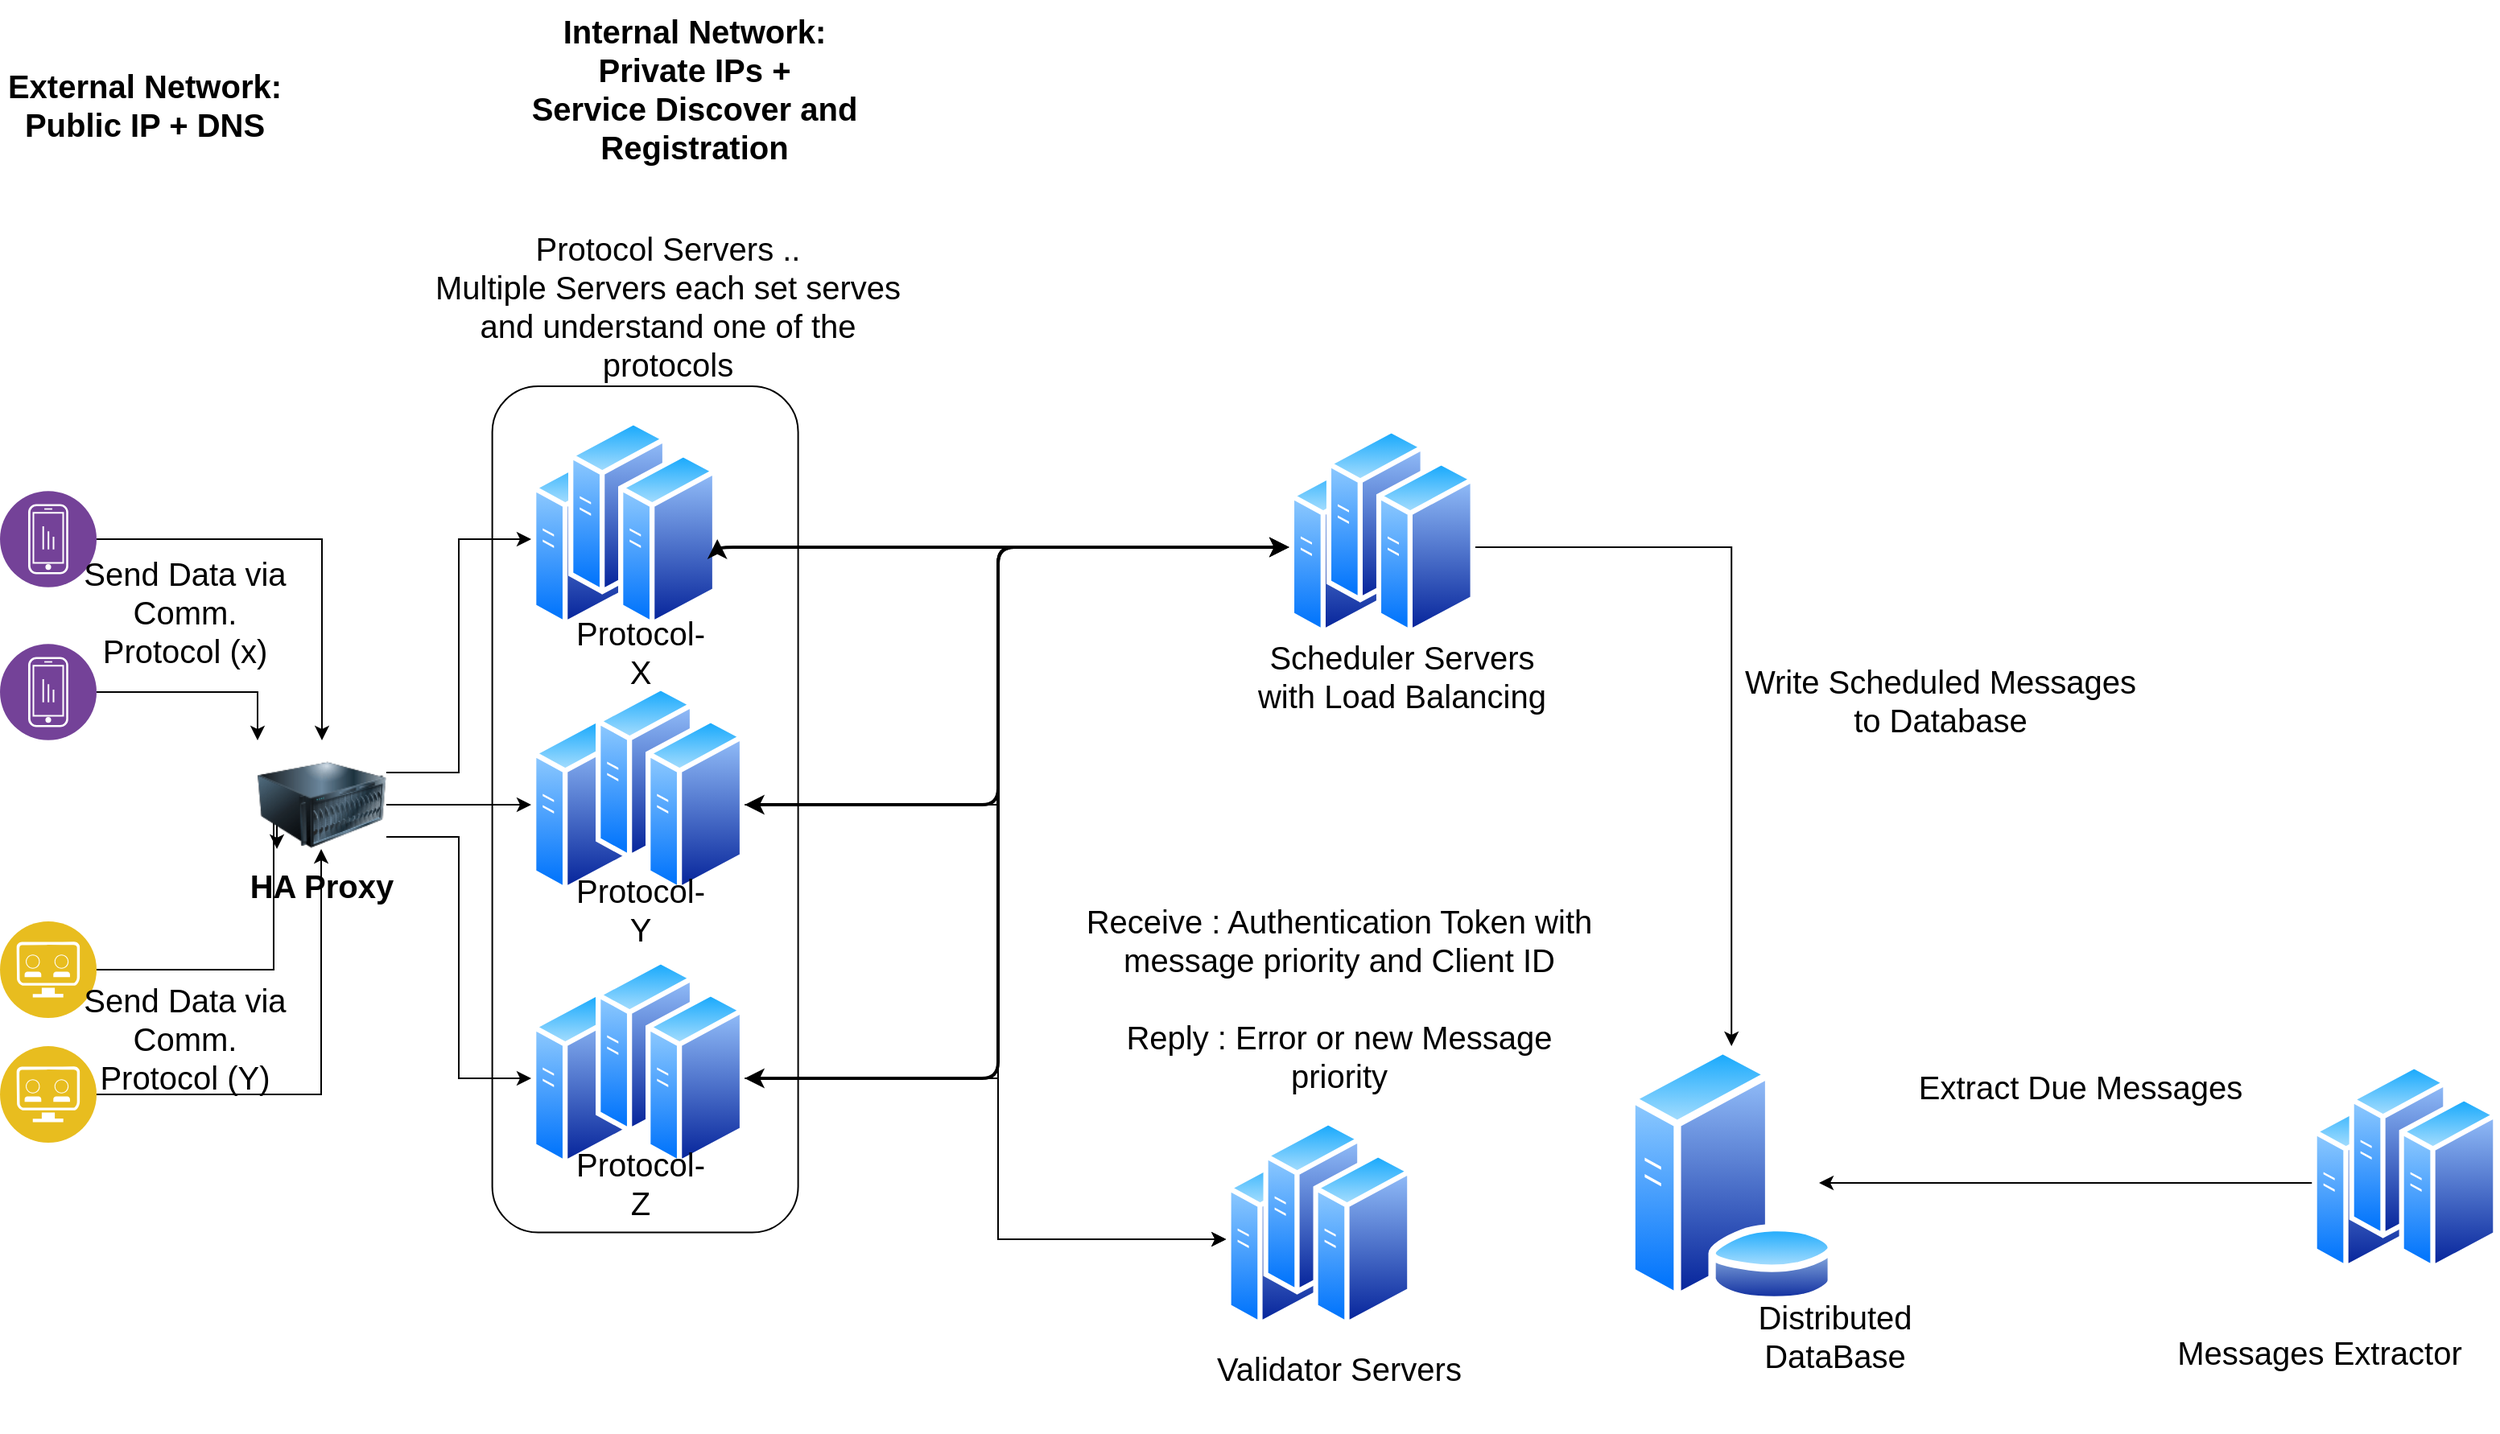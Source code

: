 <mxfile version="13.9.9" type="device"><diagram name="Page-1" id="b5b7bab2-c9e2-2cf4-8b2a-24fd1a2a6d21"><mxGraphModel dx="2107" dy="987" grid="1" gridSize="10" guides="1" tooltips="1" connect="1" arrows="1" fold="1" page="1" pageScale="1" pageWidth="827" pageHeight="1169" background="#ffffff" math="0" shadow="0"><root><mxCell id="0"/><mxCell id="1" parent="0"/><mxCell id="2K25zvFHeP55syG9CWxT-2" value="" style="rounded=1;whiteSpace=wrap;html=1;rotation=-90;fontSize=20;" vertex="1" parent="1"><mxGeometry x="167.9" y="747.9" width="525.8" height="190" as="geometry"/></mxCell><mxCell id="2K25zvFHeP55syG9CWxT-3" style="edgeStyle=orthogonalEdgeStyle;rounded=0;orthogonalLoop=1;jettySize=auto;html=1;exitX=1;exitY=0.5;exitDx=0;exitDy=0;fontSize=20;" edge="1" parent="1" source="2K25zvFHeP55syG9CWxT-4" target="2K25zvFHeP55syG9CWxT-17"><mxGeometry relative="1" as="geometry"/></mxCell><mxCell id="2K25zvFHeP55syG9CWxT-4" value="" style="aspect=fixed;perimeter=ellipsePerimeter;html=1;align=center;shadow=0;dashed=0;fontColor=#4277BB;labelBackgroundColor=#ffffff;fontSize=20;spacingTop=3;image;image=img/lib/ibm/analytics/device_analytics.svg;" vertex="1" parent="1"><mxGeometry x="30" y="645" width="60" height="60" as="geometry"/></mxCell><mxCell id="2K25zvFHeP55syG9CWxT-5" style="edgeStyle=orthogonalEdgeStyle;rounded=0;orthogonalLoop=1;jettySize=auto;html=1;exitX=1;exitY=0.5;exitDx=0;exitDy=0;entryX=0;entryY=0;entryDx=0;entryDy=0;fontSize=20;" edge="1" parent="1" source="2K25zvFHeP55syG9CWxT-6" target="2K25zvFHeP55syG9CWxT-17"><mxGeometry relative="1" as="geometry"/></mxCell><mxCell id="2K25zvFHeP55syG9CWxT-6" value="" style="aspect=fixed;perimeter=ellipsePerimeter;html=1;align=center;shadow=0;dashed=0;fontColor=#4277BB;labelBackgroundColor=#ffffff;fontSize=20;spacingTop=3;image;image=img/lib/ibm/analytics/device_analytics.svg;" vertex="1" parent="1"><mxGeometry x="30" y="740" width="60" height="60" as="geometry"/></mxCell><mxCell id="2K25zvFHeP55syG9CWxT-7" style="edgeStyle=orthogonalEdgeStyle;rounded=0;orthogonalLoop=1;jettySize=auto;html=1;exitX=1;exitY=0.5;exitDx=0;exitDy=0;entryX=0.25;entryY=0;entryDx=0;entryDy=0;fontSize=20;" edge="1" parent="1" source="2K25zvFHeP55syG9CWxT-8" target="2K25zvFHeP55syG9CWxT-18"><mxGeometry relative="1" as="geometry"><Array as="points"><mxPoint x="200" y="943"/><mxPoint x="200" y="830"/><mxPoint x="202" y="830"/></Array></mxGeometry></mxCell><mxCell id="2K25zvFHeP55syG9CWxT-8" value="" style="aspect=fixed;perimeter=ellipsePerimeter;html=1;align=center;shadow=0;dashed=0;fontColor=#4277BB;labelBackgroundColor=#ffffff;fontSize=20;spacingTop=3;image;image=img/lib/ibm/applications/api_developer_portal.svg;" vertex="1" parent="1"><mxGeometry x="30" y="912.5" width="60" height="60" as="geometry"/></mxCell><mxCell id="2K25zvFHeP55syG9CWxT-9" style="edgeStyle=orthogonalEdgeStyle;rounded=0;orthogonalLoop=1;jettySize=auto;html=1;exitX=1;exitY=0.5;exitDx=0;exitDy=0;entryX=0.5;entryY=0;entryDx=0;entryDy=0;fontSize=20;" edge="1" parent="1" source="2K25zvFHeP55syG9CWxT-10" target="2K25zvFHeP55syG9CWxT-18"><mxGeometry relative="1" as="geometry"><Array as="points"><mxPoint x="230" y="1020"/></Array></mxGeometry></mxCell><mxCell id="2K25zvFHeP55syG9CWxT-10" value="" style="aspect=fixed;perimeter=ellipsePerimeter;html=1;align=center;shadow=0;dashed=0;fontColor=#4277BB;labelBackgroundColor=#ffffff;fontSize=20;spacingTop=3;image;image=img/lib/ibm/applications/api_developer_portal.svg;" vertex="1" parent="1"><mxGeometry x="30" y="990" width="60" height="60" as="geometry"/></mxCell><mxCell id="2K25zvFHeP55syG9CWxT-11" value="" style="aspect=fixed;perimeter=ellipsePerimeter;html=1;align=center;shadow=0;dashed=0;spacingTop=3;image;image=img/lib/active_directory/generic_server.svg;fontSize=20;" vertex="1" parent="1"><mxGeometry x="360" y="785" width="61.6" height="110" as="geometry"/></mxCell><mxCell id="2K25zvFHeP55syG9CWxT-12" value="" style="aspect=fixed;perimeter=ellipsePerimeter;html=1;align=center;shadow=0;dashed=0;spacingTop=3;image;image=img/lib/active_directory/generic_server.svg;fontSize=20;" vertex="1" parent="1"><mxGeometry x="360" y="955" width="61.6" height="110" as="geometry"/></mxCell><mxCell id="2K25zvFHeP55syG9CWxT-13" value="" style="aspect=fixed;perimeter=ellipsePerimeter;html=1;align=center;shadow=0;dashed=0;spacingTop=3;image;image=img/lib/active_directory/generic_server.svg;fontSize=20;" vertex="1" parent="1"><mxGeometry x="360" y="620" width="61.6" height="110" as="geometry"/></mxCell><mxCell id="2K25zvFHeP55syG9CWxT-14" style="edgeStyle=orthogonalEdgeStyle;rounded=0;orthogonalLoop=1;jettySize=auto;html=1;exitX=1;exitY=0.25;exitDx=0;exitDy=0;entryX=0;entryY=0.5;entryDx=0;entryDy=0;fontSize=20;" edge="1" parent="1" source="2K25zvFHeP55syG9CWxT-17" target="2K25zvFHeP55syG9CWxT-13"><mxGeometry relative="1" as="geometry"/></mxCell><mxCell id="2K25zvFHeP55syG9CWxT-15" style="edgeStyle=orthogonalEdgeStyle;rounded=0;orthogonalLoop=1;jettySize=auto;html=1;exitX=1;exitY=0.5;exitDx=0;exitDy=0;entryX=0;entryY=0.5;entryDx=0;entryDy=0;fontSize=20;" edge="1" parent="1" source="2K25zvFHeP55syG9CWxT-17" target="2K25zvFHeP55syG9CWxT-11"><mxGeometry relative="1" as="geometry"/></mxCell><mxCell id="2K25zvFHeP55syG9CWxT-16" style="edgeStyle=orthogonalEdgeStyle;rounded=0;orthogonalLoop=1;jettySize=auto;html=1;exitX=1;exitY=0.75;exitDx=0;exitDy=0;entryX=0;entryY=0.5;entryDx=0;entryDy=0;fontSize=20;" edge="1" parent="1" source="2K25zvFHeP55syG9CWxT-17" target="2K25zvFHeP55syG9CWxT-12"><mxGeometry relative="1" as="geometry"/></mxCell><mxCell id="2K25zvFHeP55syG9CWxT-17" value="" style="image;html=1;image=img/lib/clip_art/computers/Server_128x128.png;fontSize=20;" vertex="1" parent="1"><mxGeometry x="190" y="800" width="80" height="80" as="geometry"/></mxCell><mxCell id="2K25zvFHeP55syG9CWxT-18" value="&lt;font style=&quot;font-size: 20px;&quot;&gt;&lt;b style=&quot;font-size: 20px;&quot;&gt;HA Proxy&lt;/b&gt;&lt;/font&gt;" style="text;html=1;strokeColor=none;fillColor=none;align=center;verticalAlign=middle;whiteSpace=wrap;rounded=0;fontSize=20;" vertex="1" parent="1"><mxGeometry x="174.52" y="867.5" width="110" height="45" as="geometry"/></mxCell><mxCell id="2K25zvFHeP55syG9CWxT-19" value="&lt;font style=&quot;font-size: 20px;&quot;&gt;Send Data via&lt;br style=&quot;font-size: 20px;&quot;&gt;Comm.&lt;br style=&quot;font-size: 20px;&quot;&gt;Protocol (x)&lt;br style=&quot;font-size: 20px;&quot;&gt;&lt;/font&gt;" style="text;html=1;strokeColor=none;fillColor=none;align=center;verticalAlign=middle;whiteSpace=wrap;rounded=0;fontSize=20;" vertex="1" parent="1"><mxGeometry x="70" y="690" width="150" height="60" as="geometry"/></mxCell><mxCell id="2K25zvFHeP55syG9CWxT-20" value="&lt;font style=&quot;font-size: 20px;&quot;&gt;Send Data via&lt;br style=&quot;font-size: 20px;&quot;&gt;Comm.&lt;br style=&quot;font-size: 20px;&quot;&gt;Protocol (Y)&lt;br style=&quot;font-size: 20px;&quot;&gt;&lt;/font&gt;" style="text;html=1;strokeColor=none;fillColor=none;align=center;verticalAlign=middle;whiteSpace=wrap;rounded=0;fontSize=20;" vertex="1" parent="1"><mxGeometry x="70" y="955" width="150" height="60" as="geometry"/></mxCell><mxCell id="2K25zvFHeP55syG9CWxT-21" value="&lt;font style=&quot;font-size: 20px;&quot;&gt;Protocol Servers ..&lt;br style=&quot;font-size: 20px;&quot;&gt;Multiple Servers each set serves and understand one of the protocols&lt;/font&gt;" style="text;html=1;strokeColor=none;fillColor=none;align=center;verticalAlign=middle;whiteSpace=wrap;rounded=0;fontSize=20;" vertex="1" parent="1"><mxGeometry x="289.8" y="480" width="310" height="100" as="geometry"/></mxCell><mxCell id="2K25zvFHeP55syG9CWxT-22" value="" style="aspect=fixed;perimeter=ellipsePerimeter;html=1;align=center;shadow=0;dashed=0;spacingTop=3;image;image=img/lib/active_directory/generic_server.svg;fontSize=20;" vertex="1" parent="1"><mxGeometry x="383" y="600" width="61.6" height="110" as="geometry"/></mxCell><mxCell id="2K25zvFHeP55syG9CWxT-23" value="" style="aspect=fixed;perimeter=ellipsePerimeter;html=1;align=center;shadow=0;dashed=0;spacingTop=3;image;image=img/lib/active_directory/generic_server.svg;fontSize=20;" vertex="1" parent="1"><mxGeometry x="414" y="620" width="61.6" height="110" as="geometry"/></mxCell><mxCell id="2K25zvFHeP55syG9CWxT-24" value="" style="aspect=fixed;perimeter=ellipsePerimeter;html=1;align=center;shadow=0;dashed=0;spacingTop=3;image;image=img/lib/active_directory/generic_server.svg;fontSize=20;" vertex="1" parent="1"><mxGeometry x="400" y="765" width="61.6" height="110" as="geometry"/></mxCell><mxCell id="2K25zvFHeP55syG9CWxT-25" style="edgeStyle=orthogonalEdgeStyle;rounded=0;orthogonalLoop=1;jettySize=auto;html=1;exitX=1;exitY=0.5;exitDx=0;exitDy=0;entryX=0;entryY=0.5;entryDx=0;entryDy=0;" edge="1" parent="1" source="2K25zvFHeP55syG9CWxT-26" target="2K25zvFHeP55syG9CWxT-90"><mxGeometry relative="1" as="geometry"><Array as="points"><mxPoint x="650" y="840"/><mxPoint x="650" y="1110"/></Array></mxGeometry></mxCell><mxCell id="2K25zvFHeP55syG9CWxT-26" value="" style="aspect=fixed;perimeter=ellipsePerimeter;html=1;align=center;shadow=0;dashed=0;spacingTop=3;image;image=img/lib/active_directory/generic_server.svg;fontSize=20;" vertex="1" parent="1"><mxGeometry x="431" y="785" width="61.6" height="110" as="geometry"/></mxCell><mxCell id="2K25zvFHeP55syG9CWxT-27" value="" style="aspect=fixed;perimeter=ellipsePerimeter;html=1;align=center;shadow=0;dashed=0;spacingTop=3;image;image=img/lib/active_directory/generic_server.svg;fontSize=20;" vertex="1" parent="1"><mxGeometry x="400" y="935" width="61.6" height="110" as="geometry"/></mxCell><mxCell id="2K25zvFHeP55syG9CWxT-28" style="edgeStyle=orthogonalEdgeStyle;rounded=0;orthogonalLoop=1;jettySize=auto;html=1;exitX=1;exitY=0.5;exitDx=0;exitDy=0;entryX=0;entryY=0.5;entryDx=0;entryDy=0;" edge="1" parent="1" source="2K25zvFHeP55syG9CWxT-29" target="2K25zvFHeP55syG9CWxT-90"><mxGeometry relative="1" as="geometry"><Array as="points"><mxPoint x="650" y="1010"/><mxPoint x="650" y="1110"/></Array></mxGeometry></mxCell><mxCell id="2K25zvFHeP55syG9CWxT-29" value="" style="aspect=fixed;perimeter=ellipsePerimeter;html=1;align=center;shadow=0;dashed=0;spacingTop=3;image;image=img/lib/active_directory/generic_server.svg;fontSize=20;" vertex="1" parent="1"><mxGeometry x="431" y="955" width="61.6" height="110" as="geometry"/></mxCell><mxCell id="2K25zvFHeP55syG9CWxT-30" value="&lt;font style=&quot;font-size: 20px;&quot;&gt;Protocol- Y&lt;/font&gt;" style="text;html=1;strokeColor=none;fillColor=none;align=center;verticalAlign=middle;whiteSpace=wrap;rounded=0;fontSize=20;" vertex="1" parent="1"><mxGeometry x="383" y="890" width="90" height="30" as="geometry"/></mxCell><mxCell id="2K25zvFHeP55syG9CWxT-31" value="&lt;font style=&quot;font-size: 20px;&quot;&gt;Protocol- Z&lt;/font&gt;" style="text;html=1;strokeColor=none;fillColor=none;align=center;verticalAlign=middle;whiteSpace=wrap;rounded=0;fontSize=20;" vertex="1" parent="1"><mxGeometry x="383" y="1060" width="90" height="30" as="geometry"/></mxCell><mxCell id="2K25zvFHeP55syG9CWxT-32" value="&lt;font style=&quot;font-size: 20px;&quot;&gt;Protocol- X&lt;/font&gt;" style="text;html=1;strokeColor=none;fillColor=none;align=center;verticalAlign=middle;whiteSpace=wrap;rounded=0;fontSize=20;" vertex="1" parent="1"><mxGeometry x="383" y="730" width="90" height="30" as="geometry"/></mxCell><mxCell id="2K25zvFHeP55syG9CWxT-34" value="&lt;b style=&quot;font-size: 20px;&quot;&gt;External Network:&lt;br style=&quot;font-size: 20px;&quot;&gt;Public IP + DNS&lt;/b&gt;" style="text;html=1;strokeColor=none;fillColor=none;align=center;verticalAlign=middle;whiteSpace=wrap;rounded=0;fontSize=20;" vertex="1" parent="1"><mxGeometry x="30" y="350" width="180" height="110" as="geometry"/></mxCell><mxCell id="2K25zvFHeP55syG9CWxT-35" value="&lt;b style=&quot;font-size: 20px;&quot;&gt;Internal Network:&lt;br style=&quot;font-size: 20px;&quot;&gt;Private IPs + &lt;br style=&quot;font-size: 20px;&quot;&gt;Service Discover and Registration&lt;/b&gt;" style="text;html=1;strokeColor=none;fillColor=none;align=center;verticalAlign=middle;whiteSpace=wrap;rounded=0;fontSize=20;" vertex="1" parent="1"><mxGeometry x="354.1" y="340" width="215.4" height="110" as="geometry"/></mxCell><mxCell id="2K25zvFHeP55syG9CWxT-36" value="" style="aspect=fixed;perimeter=ellipsePerimeter;html=1;align=center;shadow=0;dashed=0;spacingTop=3;image;image=img/lib/active_directory/generic_server.svg;fontSize=20;" vertex="1" parent="1"><mxGeometry x="830.86" y="625" width="61.6" height="110" as="geometry"/></mxCell><mxCell id="2K25zvFHeP55syG9CWxT-37" value="" style="aspect=fixed;perimeter=ellipsePerimeter;html=1;align=center;shadow=0;dashed=0;spacingTop=3;image;image=img/lib/active_directory/generic_server.svg;fontSize=20;" vertex="1" parent="1"><mxGeometry x="853.86" y="605" width="61.6" height="110" as="geometry"/></mxCell><mxCell id="2K25zvFHeP55syG9CWxT-38" style="edgeStyle=orthogonalEdgeStyle;rounded=0;orthogonalLoop=1;jettySize=auto;html=1;entryX=0.5;entryY=0;entryDx=0;entryDy=0;" edge="1" parent="1" source="2K25zvFHeP55syG9CWxT-39" target="2K25zvFHeP55syG9CWxT-80"><mxGeometry relative="1" as="geometry"/></mxCell><mxCell id="2K25zvFHeP55syG9CWxT-39" value="" style="aspect=fixed;perimeter=ellipsePerimeter;html=1;align=center;shadow=0;dashed=0;spacingTop=3;image;image=img/lib/active_directory/generic_server.svg;fontSize=20;" vertex="1" parent="1"><mxGeometry x="884.86" y="625" width="61.6" height="110" as="geometry"/></mxCell><mxCell id="2K25zvFHeP55syG9CWxT-40" value="" style="endArrow=classic;startArrow=classic;html=1;strokeColor=#000000;strokeWidth=2;exitX=1;exitY=0.5;exitDx=0;exitDy=0;entryX=0;entryY=0.5;entryDx=0;entryDy=0;edgeStyle=orthogonalEdgeStyle;fontSize=20;" edge="1" parent="1" source="2K25zvFHeP55syG9CWxT-23" target="2K25zvFHeP55syG9CWxT-36"><mxGeometry width="50" height="50" relative="1" as="geometry"><mxPoint x="540" y="910" as="sourcePoint"/><mxPoint x="590" y="860" as="targetPoint"/><Array as="points"><mxPoint x="476" y="680"/></Array></mxGeometry></mxCell><mxCell id="2K25zvFHeP55syG9CWxT-41" value="" style="endArrow=classic;startArrow=classic;html=1;strokeColor=#000000;strokeWidth=2;entryX=0;entryY=0.5;entryDx=0;entryDy=0;fontSize=20;edgeStyle=orthogonalEdgeStyle;" edge="1" parent="1" source="2K25zvFHeP55syG9CWxT-26" target="2K25zvFHeP55syG9CWxT-36"><mxGeometry width="50" height="50" relative="1" as="geometry"><mxPoint x="540" y="910" as="sourcePoint"/><mxPoint x="590" y="860" as="targetPoint"/><Array as="points"><mxPoint x="650" y="840"/><mxPoint x="650" y="680"/></Array></mxGeometry></mxCell><mxCell id="2K25zvFHeP55syG9CWxT-42" value="" style="endArrow=classic;startArrow=classic;html=1;strokeColor=#000000;strokeWidth=2;exitX=1;exitY=0.5;exitDx=0;exitDy=0;entryX=0;entryY=0.5;entryDx=0;entryDy=0;edgeStyle=orthogonalEdgeStyle;fontSize=20;" edge="1" parent="1" source="2K25zvFHeP55syG9CWxT-29" target="2K25zvFHeP55syG9CWxT-36"><mxGeometry width="50" height="50" relative="1" as="geometry"><mxPoint x="540" y="910" as="sourcePoint"/><mxPoint x="590" y="860" as="targetPoint"/><Array as="points"><mxPoint x="650" y="1010"/><mxPoint x="650" y="680"/></Array></mxGeometry></mxCell><mxCell id="2K25zvFHeP55syG9CWxT-43" value="&lt;font style=&quot;font-size: 20px;&quot;&gt;Scheduler Servers&lt;br style=&quot;font-size: 20px;&quot;&gt;with Load Balancing&lt;/font&gt;" style="text;html=1;strokeColor=none;fillColor=none;align=center;verticalAlign=middle;whiteSpace=wrap;rounded=0;fontSize=20;" vertex="1" parent="1"><mxGeometry x="800.86" y="720" width="200" height="80" as="geometry"/></mxCell><mxCell id="2K25zvFHeP55syG9CWxT-80" value="" style="aspect=fixed;perimeter=ellipsePerimeter;html=1;align=center;shadow=0;dashed=0;spacingTop=3;image;image=img/lib/active_directory/database_server.svg;fontSize=20;" vertex="1" parent="1"><mxGeometry x="1040" y="990" width="131.2" height="160" as="geometry"/></mxCell><mxCell id="2K25zvFHeP55syG9CWxT-81" value="&lt;font style=&quot;font-size: 20px;&quot;&gt;Distributed DataBase&lt;/font&gt;" style="text;html=1;strokeColor=none;fillColor=none;align=center;verticalAlign=middle;whiteSpace=wrap;rounded=0;fontSize=20;" vertex="1" parent="1"><mxGeometry x="1080" y="1140" width="180" height="60" as="geometry"/></mxCell><mxCell id="2K25zvFHeP55syG9CWxT-82" value="&lt;font style=&quot;font-size: 20px&quot;&gt;Write Scheduled Messages to Database&lt;br&gt;&lt;/font&gt;" style="text;html=1;strokeColor=none;fillColor=none;align=center;verticalAlign=middle;whiteSpace=wrap;rounded=0;fontSize=20;" vertex="1" parent="1"><mxGeometry x="1110" y="715" width="251" height="120" as="geometry"/></mxCell><mxCell id="2K25zvFHeP55syG9CWxT-83" value="&lt;font style=&quot;font-size: 20px;&quot;&gt;Receive : Authentication Token with message priority and Client ID&lt;br style=&quot;font-size: 20px;&quot;&gt;&lt;br style=&quot;font-size: 20px;&quot;&gt;Reply : Error or new Message priority&lt;br style=&quot;font-size: 20px;&quot;&gt;&lt;/font&gt;" style="text;html=1;strokeColor=none;fillColor=none;align=center;verticalAlign=middle;whiteSpace=wrap;rounded=0;fontSize=20;" vertex="1" parent="1"><mxGeometry x="701.66" y="895" width="320" height="130" as="geometry"/></mxCell><mxCell id="2K25zvFHeP55syG9CWxT-84" value="" style="edgeStyle=orthogonalEdgeStyle;rounded=0;orthogonalLoop=1;jettySize=auto;html=1;" edge="1" parent="1" source="2K25zvFHeP55syG9CWxT-85"><mxGeometry relative="1" as="geometry"><mxPoint x="1160" y="1075" as="targetPoint"/></mxGeometry></mxCell><mxCell id="2K25zvFHeP55syG9CWxT-85" value="" style="aspect=fixed;perimeter=ellipsePerimeter;html=1;align=center;shadow=0;dashed=0;spacingTop=3;image;image=img/lib/active_directory/generic_server.svg;fontSize=20;" vertex="1" parent="1"><mxGeometry x="1466.2" y="1020" width="61.6" height="110" as="geometry"/></mxCell><mxCell id="2K25zvFHeP55syG9CWxT-86" value="" style="aspect=fixed;perimeter=ellipsePerimeter;html=1;align=center;shadow=0;dashed=0;spacingTop=3;image;image=img/lib/active_directory/generic_server.svg;fontSize=20;" vertex="1" parent="1"><mxGeometry x="1489.2" y="1000" width="61.6" height="110" as="geometry"/></mxCell><mxCell id="2K25zvFHeP55syG9CWxT-87" value="" style="aspect=fixed;perimeter=ellipsePerimeter;html=1;align=center;shadow=0;dashed=0;spacingTop=3;image;image=img/lib/active_directory/generic_server.svg;fontSize=20;" vertex="1" parent="1"><mxGeometry x="1520.2" y="1020" width="61.6" height="110" as="geometry"/></mxCell><mxCell id="2K25zvFHeP55syG9CWxT-88" value="&lt;font style=&quot;font-size: 20px&quot;&gt;Messages Extractor&lt;br&gt;&lt;/font&gt;" style="text;html=1;strokeColor=none;fillColor=none;align=center;verticalAlign=middle;whiteSpace=wrap;rounded=0;fontSize=20;" vertex="1" parent="1"><mxGeometry x="1361" y="1130" width="220" height="100" as="geometry"/></mxCell><mxCell id="2K25zvFHeP55syG9CWxT-89" value="&lt;font style=&quot;font-size: 20px&quot;&gt;Extract Due Messages&lt;br&gt;&lt;/font&gt;" style="text;html=1;strokeColor=none;fillColor=none;align=center;verticalAlign=middle;whiteSpace=wrap;rounded=0;fontSize=20;" vertex="1" parent="1"><mxGeometry x="1196.8" y="955" width="251" height="120" as="geometry"/></mxCell><mxCell id="2K25zvFHeP55syG9CWxT-90" value="" style="aspect=fixed;perimeter=ellipsePerimeter;html=1;align=center;shadow=0;dashed=0;spacingTop=3;image;image=img/lib/active_directory/generic_server.svg;fontSize=20;" vertex="1" parent="1"><mxGeometry x="791.66" y="1055" width="61.6" height="110" as="geometry"/></mxCell><mxCell id="2K25zvFHeP55syG9CWxT-91" value="" style="aspect=fixed;perimeter=ellipsePerimeter;html=1;align=center;shadow=0;dashed=0;spacingTop=3;image;image=img/lib/active_directory/generic_server.svg;fontSize=20;" vertex="1" parent="1"><mxGeometry x="814.66" y="1035" width="61.6" height="110" as="geometry"/></mxCell><mxCell id="2K25zvFHeP55syG9CWxT-92" value="" style="aspect=fixed;perimeter=ellipsePerimeter;html=1;align=center;shadow=0;dashed=0;spacingTop=3;image;image=img/lib/active_directory/generic_server.svg;fontSize=20;" vertex="1" parent="1"><mxGeometry x="845.66" y="1055" width="61.6" height="110" as="geometry"/></mxCell><mxCell id="2K25zvFHeP55syG9CWxT-93" value="&lt;font style=&quot;font-size: 20px&quot;&gt;Validator Servers&lt;br&gt;&lt;/font&gt;" style="text;html=1;strokeColor=none;fillColor=none;align=center;verticalAlign=middle;whiteSpace=wrap;rounded=0;fontSize=20;" vertex="1" parent="1"><mxGeometry x="761.66" y="1150" width="200" height="80" as="geometry"/></mxCell></root></mxGraphModel></diagram></mxfile>